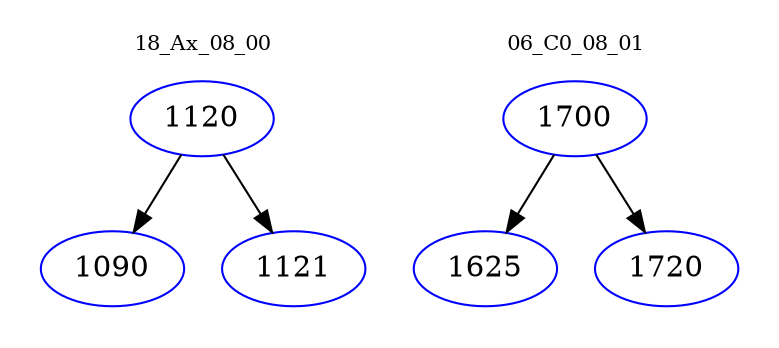 digraph{
subgraph cluster_0 {
color = white
label = "18_Ax_08_00";
fontsize=10;
T0_1120 [label="1120", color="blue"]
T0_1120 -> T0_1090 [color="black"]
T0_1090 [label="1090", color="blue"]
T0_1120 -> T0_1121 [color="black"]
T0_1121 [label="1121", color="blue"]
}
subgraph cluster_1 {
color = white
label = "06_C0_08_01";
fontsize=10;
T1_1700 [label="1700", color="blue"]
T1_1700 -> T1_1625 [color="black"]
T1_1625 [label="1625", color="blue"]
T1_1700 -> T1_1720 [color="black"]
T1_1720 [label="1720", color="blue"]
}
}
